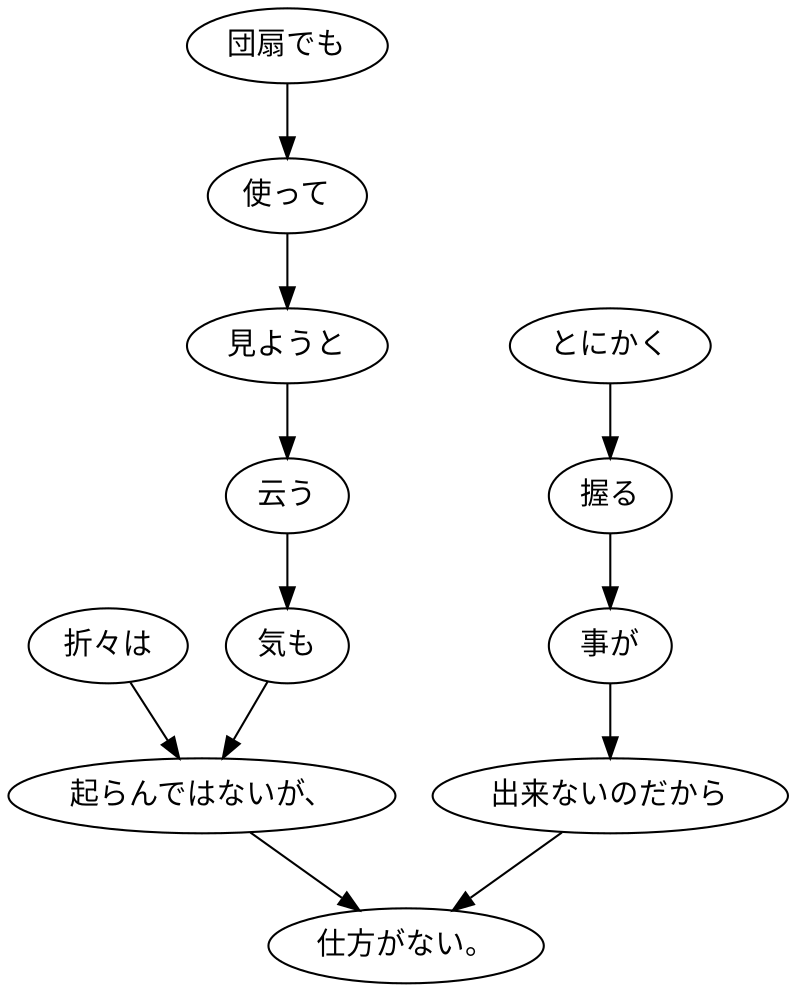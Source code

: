 digraph graph3363 {
	node0 [label="折々は"];
	node1 [label="団扇でも"];
	node2 [label="使って"];
	node3 [label="見ようと"];
	node4 [label="云う"];
	node5 [label="気も"];
	node6 [label="起らんではないが、"];
	node7 [label="とにかく"];
	node8 [label="握る"];
	node9 [label="事が"];
	node10 [label="出来ないのだから"];
	node11 [label="仕方がない。"];
	node0 -> node6;
	node1 -> node2;
	node2 -> node3;
	node3 -> node4;
	node4 -> node5;
	node5 -> node6;
	node6 -> node11;
	node7 -> node8;
	node8 -> node9;
	node9 -> node10;
	node10 -> node11;
}
